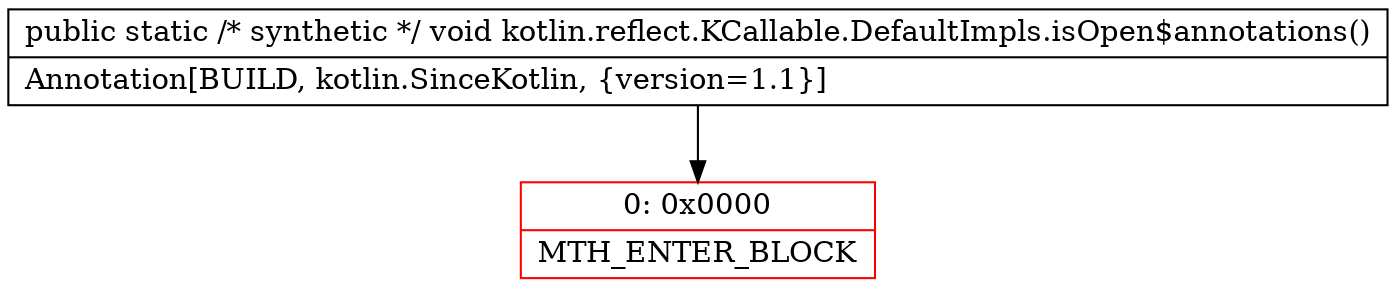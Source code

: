 digraph "CFG forkotlin.reflect.KCallable.DefaultImpls.isOpen$annotations()V" {
subgraph cluster_Region_505144455 {
label = "R(0)";
node [shape=record,color=blue];
}
Node_0 [shape=record,color=red,label="{0\:\ 0x0000|MTH_ENTER_BLOCK\l}"];
MethodNode[shape=record,label="{public static \/* synthetic *\/ void kotlin.reflect.KCallable.DefaultImpls.isOpen$annotations()  | Annotation[BUILD, kotlin.SinceKotlin, \{version=1.1\}]\l}"];
MethodNode -> Node_0;
}

